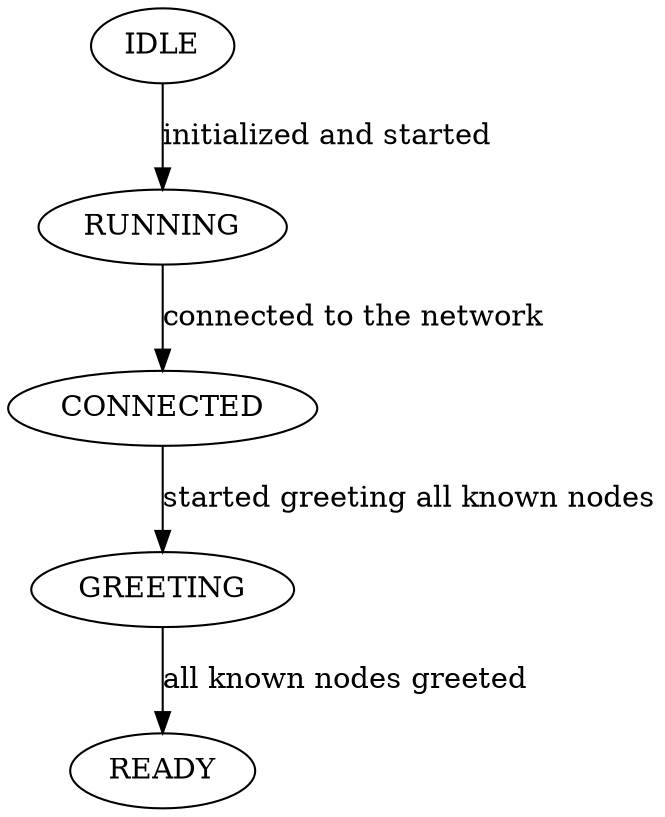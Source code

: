 digraph {
    IDLE -> RUNNING [label="initialized and started"];
    RUNNING->CONNECTED [label="connected to the network"];
    CONNECTED->GREETING [label="started greeting all known nodes"];
    GREETING->READY [label="all known nodes greeted"];
}